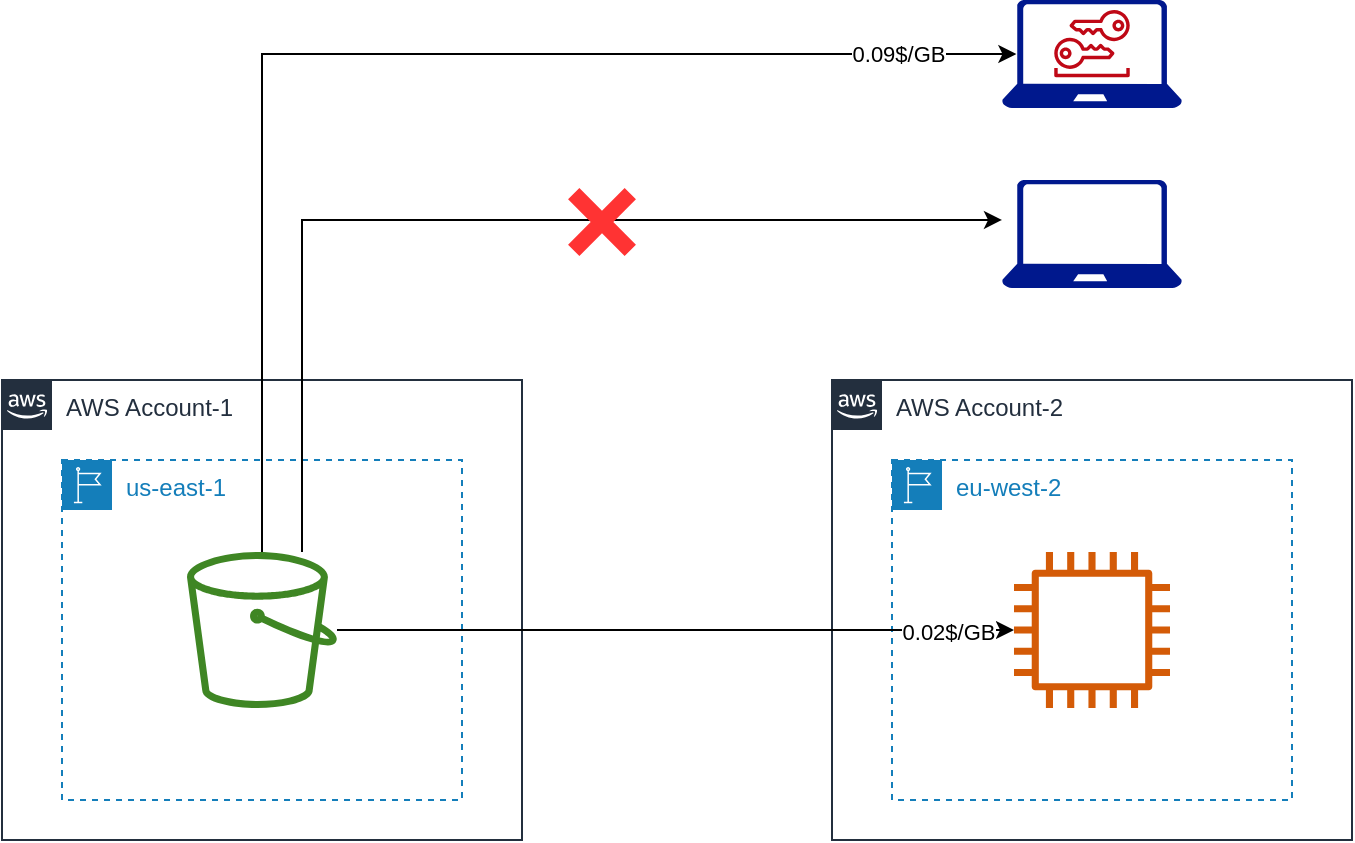 <mxfile version="16.4.0" type="device"><diagram id="BNZ7Z8Xf5lzi1jdOt03B" name="第 1 页"><mxGraphModel dx="1106" dy="1003" grid="1" gridSize="10" guides="1" tooltips="1" connect="1" arrows="1" fold="1" page="1" pageScale="1" pageWidth="827" pageHeight="1169" math="0" shadow="0"><root><mxCell id="0"/><mxCell id="1" parent="0"/><mxCell id="AG0ioUAfV6L_KvkVA7sr-7" value="AWS Account-1" style="points=[[0,0],[0.25,0],[0.5,0],[0.75,0],[1,0],[1,0.25],[1,0.5],[1,0.75],[1,1],[0.75,1],[0.5,1],[0.25,1],[0,1],[0,0.75],[0,0.5],[0,0.25]];outlineConnect=0;gradientColor=none;html=1;whiteSpace=wrap;fontSize=12;fontStyle=0;container=1;pointerEvents=0;collapsible=0;recursiveResize=0;shape=mxgraph.aws4.group;grIcon=mxgraph.aws4.group_aws_cloud_alt;strokeColor=#232F3E;fillColor=none;verticalAlign=top;align=left;spacingLeft=30;fontColor=#232F3E;dashed=0;" vertex="1" parent="1"><mxGeometry x="40" y="430" width="260" height="230" as="geometry"/></mxCell><mxCell id="AG0ioUAfV6L_KvkVA7sr-5" value="us-east-1" style="points=[[0,0],[0.25,0],[0.5,0],[0.75,0],[1,0],[1,0.25],[1,0.5],[1,0.75],[1,1],[0.75,1],[0.5,1],[0.25,1],[0,1],[0,0.75],[0,0.5],[0,0.25]];outlineConnect=0;gradientColor=none;html=1;whiteSpace=wrap;fontSize=12;fontStyle=0;container=1;pointerEvents=0;collapsible=0;recursiveResize=0;shape=mxgraph.aws4.group;grIcon=mxgraph.aws4.group_region;strokeColor=#147EBA;fillColor=none;verticalAlign=top;align=left;spacingLeft=30;fontColor=#147EBA;dashed=1;" vertex="1" parent="AG0ioUAfV6L_KvkVA7sr-7"><mxGeometry x="30" y="40" width="200" height="170" as="geometry"/></mxCell><mxCell id="AG0ioUAfV6L_KvkVA7sr-1" value="" style="sketch=0;outlineConnect=0;fontColor=#232F3E;gradientColor=none;fillColor=#3F8624;strokeColor=none;dashed=0;verticalLabelPosition=bottom;verticalAlign=top;align=center;html=1;fontSize=12;fontStyle=0;aspect=fixed;pointerEvents=1;shape=mxgraph.aws4.bucket;" vertex="1" parent="AG0ioUAfV6L_KvkVA7sr-5"><mxGeometry x="62.5" y="46" width="75" height="78" as="geometry"/></mxCell><mxCell id="AG0ioUAfV6L_KvkVA7sr-8" value="AWS Account-2" style="points=[[0,0],[0.25,0],[0.5,0],[0.75,0],[1,0],[1,0.25],[1,0.5],[1,0.75],[1,1],[0.75,1],[0.5,1],[0.25,1],[0,1],[0,0.75],[0,0.5],[0,0.25]];outlineConnect=0;gradientColor=none;html=1;whiteSpace=wrap;fontSize=12;fontStyle=0;container=1;pointerEvents=0;collapsible=0;recursiveResize=0;shape=mxgraph.aws4.group;grIcon=mxgraph.aws4.group_aws_cloud_alt;strokeColor=#232F3E;fillColor=none;verticalAlign=top;align=left;spacingLeft=30;fontColor=#232F3E;dashed=0;" vertex="1" parent="1"><mxGeometry x="455" y="430" width="260" height="230" as="geometry"/></mxCell><mxCell id="AG0ioUAfV6L_KvkVA7sr-6" value="eu-west-2" style="points=[[0,0],[0.25,0],[0.5,0],[0.75,0],[1,0],[1,0.25],[1,0.5],[1,0.75],[1,1],[0.75,1],[0.5,1],[0.25,1],[0,1],[0,0.75],[0,0.5],[0,0.25]];outlineConnect=0;gradientColor=none;html=1;whiteSpace=wrap;fontSize=12;fontStyle=0;container=1;pointerEvents=0;collapsible=0;recursiveResize=0;shape=mxgraph.aws4.group;grIcon=mxgraph.aws4.group_region;strokeColor=#147EBA;fillColor=none;verticalAlign=top;align=left;spacingLeft=30;fontColor=#147EBA;dashed=1;" vertex="1" parent="AG0ioUAfV6L_KvkVA7sr-8"><mxGeometry x="30" y="40" width="200" height="170" as="geometry"/></mxCell><mxCell id="AG0ioUAfV6L_KvkVA7sr-2" value="" style="sketch=0;outlineConnect=0;fontColor=#232F3E;gradientColor=none;fillColor=#D45B07;strokeColor=none;dashed=0;verticalLabelPosition=bottom;verticalAlign=top;align=center;html=1;fontSize=12;fontStyle=0;aspect=fixed;pointerEvents=1;shape=mxgraph.aws4.instance2;" vertex="1" parent="AG0ioUAfV6L_KvkVA7sr-6"><mxGeometry x="61" y="46" width="78" height="78" as="geometry"/></mxCell><mxCell id="AG0ioUAfV6L_KvkVA7sr-3" value="" style="sketch=0;aspect=fixed;pointerEvents=1;shadow=0;dashed=0;html=1;strokeColor=none;labelPosition=center;verticalLabelPosition=bottom;verticalAlign=top;align=center;fillColor=#00188D;shape=mxgraph.azure.laptop" vertex="1" parent="1"><mxGeometry x="540" y="240" width="90" height="54" as="geometry"/></mxCell><mxCell id="AG0ioUAfV6L_KvkVA7sr-4" value="" style="sketch=0;outlineConnect=0;fontColor=#232F3E;gradientColor=none;fillColor=#BF0816;strokeColor=none;dashed=0;verticalLabelPosition=bottom;verticalAlign=top;align=center;html=1;fontSize=12;fontStyle=0;aspect=fixed;pointerEvents=1;shape=mxgraph.aws4.long_term_security_credential;" vertex="1" parent="1"><mxGeometry x="566" y="245" width="38" height="33.61" as="geometry"/></mxCell><mxCell id="AG0ioUAfV6L_KvkVA7sr-11" style="edgeStyle=orthogonalEdgeStyle;rounded=0;orthogonalLoop=1;jettySize=auto;html=1;" edge="1" parent="1" source="AG0ioUAfV6L_KvkVA7sr-1" target="AG0ioUAfV6L_KvkVA7sr-2"><mxGeometry relative="1" as="geometry"/></mxCell><mxCell id="AG0ioUAfV6L_KvkVA7sr-12" value="0.02$/GB" style="edgeLabel;html=1;align=center;verticalAlign=middle;resizable=0;points=[];" vertex="1" connectable="0" parent="AG0ioUAfV6L_KvkVA7sr-11"><mxGeometry x="0.802" y="-1" relative="1" as="geometry"><mxPoint as="offset"/></mxGeometry></mxCell><mxCell id="AG0ioUAfV6L_KvkVA7sr-13" style="edgeStyle=orthogonalEdgeStyle;rounded=0;orthogonalLoop=1;jettySize=auto;html=1;entryX=0.08;entryY=0.5;entryDx=0;entryDy=0;entryPerimeter=0;" edge="1" parent="1" source="AG0ioUAfV6L_KvkVA7sr-1" target="AG0ioUAfV6L_KvkVA7sr-3"><mxGeometry relative="1" as="geometry"><Array as="points"><mxPoint x="170" y="267"/></Array></mxGeometry></mxCell><mxCell id="AG0ioUAfV6L_KvkVA7sr-14" value="0.09$/GB" style="edgeLabel;html=1;align=center;verticalAlign=middle;resizable=0;points=[];" vertex="1" connectable="0" parent="AG0ioUAfV6L_KvkVA7sr-13"><mxGeometry x="0.811" relative="1" as="geometry"><mxPoint as="offset"/></mxGeometry></mxCell><mxCell id="AG0ioUAfV6L_KvkVA7sr-16" value="" style="sketch=0;aspect=fixed;pointerEvents=1;shadow=0;dashed=0;html=1;strokeColor=none;labelPosition=center;verticalLabelPosition=bottom;verticalAlign=top;align=center;fillColor=#00188D;shape=mxgraph.azure.laptop" vertex="1" parent="1"><mxGeometry x="540" y="330" width="90" height="54" as="geometry"/></mxCell><mxCell id="AG0ioUAfV6L_KvkVA7sr-17" style="edgeStyle=orthogonalEdgeStyle;rounded=0;orthogonalLoop=1;jettySize=auto;html=1;entryX=0;entryY=0.37;entryDx=0;entryDy=0;entryPerimeter=0;" edge="1" parent="1" source="AG0ioUAfV6L_KvkVA7sr-1" target="AG0ioUAfV6L_KvkVA7sr-16"><mxGeometry relative="1" as="geometry"><Array as="points"><mxPoint x="190" y="350"/></Array></mxGeometry></mxCell><mxCell id="AG0ioUAfV6L_KvkVA7sr-18" value="" style="shape=cross;whiteSpace=wrap;html=1;rotation=45;aspect=fixed;fillColor=#FF3333;strokeColor=none;" vertex="1" parent="1"><mxGeometry x="320" y="331" width="40" height="40" as="geometry"/></mxCell></root></mxGraphModel></diagram></mxfile>